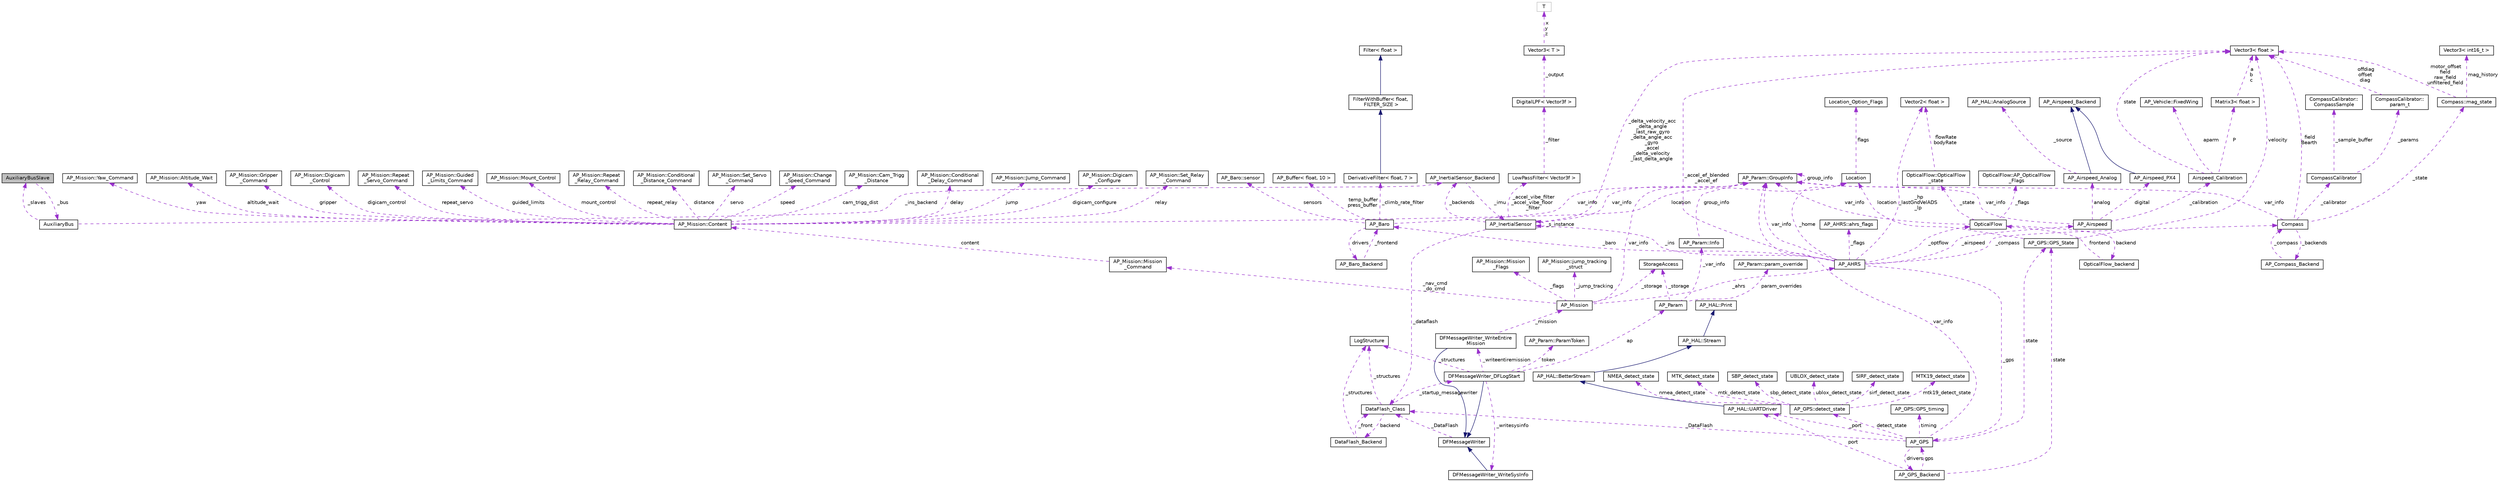 digraph "AuxiliaryBusSlave"
{
 // INTERACTIVE_SVG=YES
  edge [fontname="Helvetica",fontsize="10",labelfontname="Helvetica",labelfontsize="10"];
  node [fontname="Helvetica",fontsize="10",shape=record];
  Node1 [label="AuxiliaryBusSlave",height=0.2,width=0.4,color="black", fillcolor="grey75", style="filled", fontcolor="black"];
  Node2 -> Node1 [dir="back",color="darkorchid3",fontsize="10",style="dashed",label=" _bus" ,fontname="Helvetica"];
  Node2 [label="AuxiliaryBus",height=0.2,width=0.4,color="black", fillcolor="white", style="filled",URL="$classAuxiliaryBus.html"];
  Node3 -> Node2 [dir="back",color="darkorchid3",fontsize="10",style="dashed",label=" _ins_backend" ,fontname="Helvetica"];
  Node3 [label="AP_InertialSensor_Backend",height=0.2,width=0.4,color="black", fillcolor="white", style="filled",URL="$classAP__InertialSensor__Backend.html"];
  Node4 -> Node3 [dir="back",color="darkorchid3",fontsize="10",style="dashed",label=" _imu" ,fontname="Helvetica"];
  Node4 [label="AP_InertialSensor",height=0.2,width=0.4,color="black", fillcolor="white", style="filled",URL="$classAP__InertialSensor.html"];
  Node5 -> Node4 [dir="back",color="darkorchid3",fontsize="10",style="dashed",label=" _accel_vibe_filter\n_accel_vibe_floor\l_filter" ,fontname="Helvetica"];
  Node5 [label="LowPassFilter\< Vector3f \>",height=0.2,width=0.4,color="black", fillcolor="white", style="filled",URL="$classLowPassFilter.html"];
  Node6 -> Node5 [dir="back",color="darkorchid3",fontsize="10",style="dashed",label=" _filter" ,fontname="Helvetica"];
  Node6 [label="DigitalLPF\< Vector3f \>",height=0.2,width=0.4,color="black", fillcolor="white", style="filled",URL="$classDigitalLPF.html"];
  Node7 -> Node6 [dir="back",color="darkorchid3",fontsize="10",style="dashed",label=" _output" ,fontname="Helvetica"];
  Node7 [label="Vector3\< T \>",height=0.2,width=0.4,color="black", fillcolor="white", style="filled",URL="$classVector3.html"];
  Node8 -> Node7 [dir="back",color="darkorchid3",fontsize="10",style="dashed",label=" x\ny\nz" ,fontname="Helvetica"];
  Node8 [label="T",height=0.2,width=0.4,color="grey75", fillcolor="white", style="filled"];
  Node3 -> Node4 [dir="back",color="darkorchid3",fontsize="10",style="dashed",label=" _backends" ,fontname="Helvetica"];
  Node9 -> Node4 [dir="back",color="darkorchid3",fontsize="10",style="dashed",label=" _dataflash" ,fontname="Helvetica"];
  Node9 [label="DataFlash_Class",height=0.2,width=0.4,color="black", fillcolor="white", style="filled",URL="$classDataFlash__Class.html"];
  Node10 -> Node9 [dir="back",color="darkorchid3",fontsize="10",style="dashed",label=" _structures" ,fontname="Helvetica"];
  Node10 [label="LogStructure",height=0.2,width=0.4,color="black", fillcolor="white", style="filled",URL="$structLogStructure.html"];
  Node11 -> Node9 [dir="back",color="darkorchid3",fontsize="10",style="dashed",label=" backend" ,fontname="Helvetica"];
  Node11 [label="DataFlash_Backend",height=0.2,width=0.4,color="black", fillcolor="white", style="filled",URL="$classDataFlash__Backend.html"];
  Node10 -> Node11 [dir="back",color="darkorchid3",fontsize="10",style="dashed",label=" _structures" ,fontname="Helvetica"];
  Node9 -> Node11 [dir="back",color="darkorchid3",fontsize="10",style="dashed",label=" _front" ,fontname="Helvetica"];
  Node12 -> Node9 [dir="back",color="darkorchid3",fontsize="10",style="dashed",label=" _startup_messagewriter" ,fontname="Helvetica"];
  Node12 [label="DFMessageWriter_DFLogStart",height=0.2,width=0.4,color="black", fillcolor="white", style="filled",URL="$classDFMessageWriter__DFLogStart.html"];
  Node13 -> Node12 [dir="back",color="midnightblue",fontsize="10",style="solid",fontname="Helvetica"];
  Node13 [label="DFMessageWriter",height=0.2,width=0.4,color="black", fillcolor="white", style="filled",URL="$classDFMessageWriter.html"];
  Node9 -> Node13 [dir="back",color="darkorchid3",fontsize="10",style="dashed",label=" _DataFlash" ,fontname="Helvetica"];
  Node14 -> Node12 [dir="back",color="darkorchid3",fontsize="10",style="dashed",label=" _writeentiremission" ,fontname="Helvetica"];
  Node14 [label="DFMessageWriter_WriteEntire\lMission",height=0.2,width=0.4,color="black", fillcolor="white", style="filled",URL="$classDFMessageWriter__WriteEntireMission.html"];
  Node13 -> Node14 [dir="back",color="midnightblue",fontsize="10",style="solid",fontname="Helvetica"];
  Node15 -> Node14 [dir="back",color="darkorchid3",fontsize="10",style="dashed",label=" _mission" ,fontname="Helvetica"];
  Node15 [label="AP_Mission",height=0.2,width=0.4,color="black", fillcolor="white", style="filled",URL="$classAP__Mission.html",tooltip="Object managing Mission. "];
  Node16 -> Node15 [dir="back",color="darkorchid3",fontsize="10",style="dashed",label=" _storage" ,fontname="Helvetica"];
  Node16 [label="StorageAccess",height=0.2,width=0.4,color="black", fillcolor="white", style="filled",URL="$classStorageAccess.html"];
  Node17 -> Node15 [dir="back",color="darkorchid3",fontsize="10",style="dashed",label=" _nav_cmd\n_do_cmd" ,fontname="Helvetica"];
  Node17 [label="AP_Mission::Mission\l_Command",height=0.2,width=0.4,color="black", fillcolor="white", style="filled",URL="$structAP__Mission_1_1Mission__Command.html"];
  Node18 -> Node17 [dir="back",color="darkorchid3",fontsize="10",style="dashed",label=" content" ,fontname="Helvetica"];
  Node18 [label="AP_Mission::Content",height=0.2,width=0.4,color="black", fillcolor="white", style="filled",URL="$unionAP__Mission_1_1Content.html"];
  Node19 -> Node18 [dir="back",color="darkorchid3",fontsize="10",style="dashed",label=" guided_limits" ,fontname="Helvetica"];
  Node19 [label="AP_Mission::Guided\l_Limits_Command",height=0.2,width=0.4,color="black", fillcolor="white", style="filled",URL="$structAP__Mission_1_1Guided__Limits__Command.html"];
  Node20 -> Node18 [dir="back",color="darkorchid3",fontsize="10",style="dashed",label=" mount_control" ,fontname="Helvetica"];
  Node20 [label="AP_Mission::Mount_Control",height=0.2,width=0.4,color="black", fillcolor="white", style="filled",URL="$structAP__Mission_1_1Mount__Control.html"];
  Node21 -> Node18 [dir="back",color="darkorchid3",fontsize="10",style="dashed",label=" repeat_relay" ,fontname="Helvetica"];
  Node21 [label="AP_Mission::Repeat\l_Relay_Command",height=0.2,width=0.4,color="black", fillcolor="white", style="filled",URL="$structAP__Mission_1_1Repeat__Relay__Command.html"];
  Node22 -> Node18 [dir="back",color="darkorchid3",fontsize="10",style="dashed",label=" distance" ,fontname="Helvetica"];
  Node22 [label="AP_Mission::Conditional\l_Distance_Command",height=0.2,width=0.4,color="black", fillcolor="white", style="filled",URL="$structAP__Mission_1_1Conditional__Distance__Command.html"];
  Node23 -> Node18 [dir="back",color="darkorchid3",fontsize="10",style="dashed",label=" servo" ,fontname="Helvetica"];
  Node23 [label="AP_Mission::Set_Servo\l_Command",height=0.2,width=0.4,color="black", fillcolor="white", style="filled",URL="$structAP__Mission_1_1Set__Servo__Command.html"];
  Node24 -> Node18 [dir="back",color="darkorchid3",fontsize="10",style="dashed",label=" speed" ,fontname="Helvetica"];
  Node24 [label="AP_Mission::Change\l_Speed_Command",height=0.2,width=0.4,color="black", fillcolor="white", style="filled",URL="$structAP__Mission_1_1Change__Speed__Command.html"];
  Node25 -> Node18 [dir="back",color="darkorchid3",fontsize="10",style="dashed",label=" cam_trigg_dist" ,fontname="Helvetica"];
  Node25 [label="AP_Mission::Cam_Trigg\l_Distance",height=0.2,width=0.4,color="black", fillcolor="white", style="filled",URL="$structAP__Mission_1_1Cam__Trigg__Distance.html"];
  Node26 -> Node18 [dir="back",color="darkorchid3",fontsize="10",style="dashed",label=" delay" ,fontname="Helvetica"];
  Node26 [label="AP_Mission::Conditional\l_Delay_Command",height=0.2,width=0.4,color="black", fillcolor="white", style="filled",URL="$structAP__Mission_1_1Conditional__Delay__Command.html"];
  Node27 -> Node18 [dir="back",color="darkorchid3",fontsize="10",style="dashed",label=" jump" ,fontname="Helvetica"];
  Node27 [label="AP_Mission::Jump_Command",height=0.2,width=0.4,color="black", fillcolor="white", style="filled",URL="$structAP__Mission_1_1Jump__Command.html"];
  Node28 -> Node18 [dir="back",color="darkorchid3",fontsize="10",style="dashed",label=" location" ,fontname="Helvetica"];
  Node28 [label="Location",height=0.2,width=0.4,color="black", fillcolor="white", style="filled",URL="$structLocation.html"];
  Node29 -> Node28 [dir="back",color="darkorchid3",fontsize="10",style="dashed",label=" flags" ,fontname="Helvetica"];
  Node29 [label="Location_Option_Flags",height=0.2,width=0.4,color="black", fillcolor="white", style="filled",URL="$structLocation__Option__Flags.html"];
  Node30 -> Node18 [dir="back",color="darkorchid3",fontsize="10",style="dashed",label=" digicam_configure" ,fontname="Helvetica"];
  Node30 [label="AP_Mission::Digicam\l_Configure",height=0.2,width=0.4,color="black", fillcolor="white", style="filled",URL="$structAP__Mission_1_1Digicam__Configure.html"];
  Node31 -> Node18 [dir="back",color="darkorchid3",fontsize="10",style="dashed",label=" relay" ,fontname="Helvetica"];
  Node31 [label="AP_Mission::Set_Relay\l_Command",height=0.2,width=0.4,color="black", fillcolor="white", style="filled",URL="$structAP__Mission_1_1Set__Relay__Command.html"];
  Node32 -> Node18 [dir="back",color="darkorchid3",fontsize="10",style="dashed",label=" yaw" ,fontname="Helvetica"];
  Node32 [label="AP_Mission::Yaw_Command",height=0.2,width=0.4,color="black", fillcolor="white", style="filled",URL="$structAP__Mission_1_1Yaw__Command.html"];
  Node33 -> Node18 [dir="back",color="darkorchid3",fontsize="10",style="dashed",label=" altitude_wait" ,fontname="Helvetica"];
  Node33 [label="AP_Mission::Altitude_Wait",height=0.2,width=0.4,color="black", fillcolor="white", style="filled",URL="$structAP__Mission_1_1Altitude__Wait.html"];
  Node34 -> Node18 [dir="back",color="darkorchid3",fontsize="10",style="dashed",label=" gripper" ,fontname="Helvetica"];
  Node34 [label="AP_Mission::Gripper\l_Command",height=0.2,width=0.4,color="black", fillcolor="white", style="filled",URL="$structAP__Mission_1_1Gripper__Command.html"];
  Node35 -> Node18 [dir="back",color="darkorchid3",fontsize="10",style="dashed",label=" digicam_control" ,fontname="Helvetica"];
  Node35 [label="AP_Mission::Digicam\l_Control",height=0.2,width=0.4,color="black", fillcolor="white", style="filled",URL="$structAP__Mission_1_1Digicam__Control.html"];
  Node36 -> Node18 [dir="back",color="darkorchid3",fontsize="10",style="dashed",label=" repeat_servo" ,fontname="Helvetica"];
  Node36 [label="AP_Mission::Repeat\l_Servo_Command",height=0.2,width=0.4,color="black", fillcolor="white", style="filled",URL="$structAP__Mission_1_1Repeat__Servo__Command.html"];
  Node37 -> Node15 [dir="back",color="darkorchid3",fontsize="10",style="dashed",label=" var_info" ,fontname="Helvetica"];
  Node37 [label="AP_Param::GroupInfo",height=0.2,width=0.4,color="black", fillcolor="white", style="filled",URL="$structAP__Param_1_1GroupInfo.html"];
  Node37 -> Node37 [dir="back",color="darkorchid3",fontsize="10",style="dashed",label=" group_info" ,fontname="Helvetica"];
  Node38 -> Node15 [dir="back",color="darkorchid3",fontsize="10",style="dashed",label=" _flags" ,fontname="Helvetica"];
  Node38 [label="AP_Mission::Mission\l_Flags",height=0.2,width=0.4,color="black", fillcolor="white", style="filled",URL="$structAP__Mission_1_1Mission__Flags.html"];
  Node39 -> Node15 [dir="back",color="darkorchid3",fontsize="10",style="dashed",label=" _ahrs" ,fontname="Helvetica"];
  Node39 [label="AP_AHRS",height=0.2,width=0.4,color="black", fillcolor="white", style="filled",URL="$classAP__AHRS.html"];
  Node40 -> Node39 [dir="back",color="darkorchid3",fontsize="10",style="dashed",label=" _flags" ,fontname="Helvetica"];
  Node40 [label="AP_AHRS::ahrs_flags",height=0.2,width=0.4,color="black", fillcolor="white", style="filled",URL="$structAP__AHRS_1_1ahrs__flags.html"];
  Node41 -> Node39 [dir="back",color="darkorchid3",fontsize="10",style="dashed",label=" _baro" ,fontname="Helvetica"];
  Node41 [label="AP_Baro",height=0.2,width=0.4,color="black", fillcolor="white", style="filled",URL="$classAP__Baro.html"];
  Node42 -> Node41 [dir="back",color="darkorchid3",fontsize="10",style="dashed",label=" sensors" ,fontname="Helvetica"];
  Node42 [label="AP_Baro::sensor",height=0.2,width=0.4,color="black", fillcolor="white", style="filled",URL="$structAP__Baro_1_1sensor.html"];
  Node43 -> Node41 [dir="back",color="darkorchid3",fontsize="10",style="dashed",label=" temp_buffer\npress_buffer" ,fontname="Helvetica"];
  Node43 [label="AP_Buffer\< float, 10 \>",height=0.2,width=0.4,color="black", fillcolor="white", style="filled",URL="$classAP__Buffer.html"];
  Node44 -> Node41 [dir="back",color="darkorchid3",fontsize="10",style="dashed",label=" _climb_rate_filter" ,fontname="Helvetica"];
  Node44 [label="DerivativeFilter\< float, 7 \>",height=0.2,width=0.4,color="black", fillcolor="white", style="filled",URL="$classDerivativeFilter.html"];
  Node45 -> Node44 [dir="back",color="midnightblue",fontsize="10",style="solid",fontname="Helvetica"];
  Node45 [label="FilterWithBuffer\< float,\l FILTER_SIZE \>",height=0.2,width=0.4,color="black", fillcolor="white", style="filled",URL="$classFilterWithBuffer.html"];
  Node46 -> Node45 [dir="back",color="midnightblue",fontsize="10",style="solid",fontname="Helvetica"];
  Node46 [label="Filter\< float \>",height=0.2,width=0.4,color="black", fillcolor="white", style="filled",URL="$classFilter.html"];
  Node37 -> Node41 [dir="back",color="darkorchid3",fontsize="10",style="dashed",label=" var_info" ,fontname="Helvetica"];
  Node47 -> Node41 [dir="back",color="darkorchid3",fontsize="10",style="dashed",label=" drivers" ,fontname="Helvetica"];
  Node47 [label="AP_Baro_Backend",height=0.2,width=0.4,color="black", fillcolor="white", style="filled",URL="$classAP__Baro__Backend.html",tooltip="-*- tab-width: 4; Mode: C++; c-basic-offset: 4; indent-tabs-mode: nil -*- "];
  Node41 -> Node47 [dir="back",color="darkorchid3",fontsize="10",style="dashed",label=" _frontend" ,fontname="Helvetica"];
  Node48 -> Node39 [dir="back",color="darkorchid3",fontsize="10",style="dashed",label=" _optflow" ,fontname="Helvetica"];
  Node48 [label="OpticalFlow",height=0.2,width=0.4,color="black", fillcolor="white", style="filled",URL="$classOpticalFlow.html"];
  Node37 -> Node48 [dir="back",color="darkorchid3",fontsize="10",style="dashed",label=" var_info" ,fontname="Helvetica"];
  Node49 -> Node48 [dir="back",color="darkorchid3",fontsize="10",style="dashed",label=" _state" ,fontname="Helvetica"];
  Node49 [label="OpticalFlow::OpticalFlow\l_state",height=0.2,width=0.4,color="black", fillcolor="white", style="filled",URL="$structOpticalFlow_1_1OpticalFlow__state.html"];
  Node50 -> Node49 [dir="back",color="darkorchid3",fontsize="10",style="dashed",label=" flowRate\nbodyRate" ,fontname="Helvetica"];
  Node50 [label="Vector2\< float \>",height=0.2,width=0.4,color="black", fillcolor="white", style="filled",URL="$structVector2.html"];
  Node51 -> Node48 [dir="back",color="darkorchid3",fontsize="10",style="dashed",label=" backend" ,fontname="Helvetica"];
  Node51 [label="OpticalFlow_backend",height=0.2,width=0.4,color="black", fillcolor="white", style="filled",URL="$classOpticalFlow__backend.html"];
  Node48 -> Node51 [dir="back",color="darkorchid3",fontsize="10",style="dashed",label=" frontend" ,fontname="Helvetica"];
  Node52 -> Node48 [dir="back",color="darkorchid3",fontsize="10",style="dashed",label=" _flags" ,fontname="Helvetica"];
  Node52 [label="OpticalFlow::AP_OpticalFlow\l_Flags",height=0.2,width=0.4,color="black", fillcolor="white", style="filled",URL="$structOpticalFlow_1_1AP__OpticalFlow__Flags.html"];
  Node37 -> Node39 [dir="back",color="darkorchid3",fontsize="10",style="dashed",label=" var_info" ,fontname="Helvetica"];
  Node53 -> Node39 [dir="back",color="darkorchid3",fontsize="10",style="dashed",label=" _accel_ef_blended\n_accel_ef" ,fontname="Helvetica"];
  Node53 [label="Vector3\< float \>",height=0.2,width=0.4,color="black", fillcolor="white", style="filled",URL="$classVector3.html"];
  Node4 -> Node39 [dir="back",color="darkorchid3",fontsize="10",style="dashed",label=" _ins" ,fontname="Helvetica"];
  Node54 -> Node39 [dir="back",color="darkorchid3",fontsize="10",style="dashed",label=" _airspeed" ,fontname="Helvetica"];
  Node54 [label="AP_Airspeed",height=0.2,width=0.4,color="black", fillcolor="white", style="filled",URL="$classAP__Airspeed.html"];
  Node55 -> Node54 [dir="back",color="darkorchid3",fontsize="10",style="dashed",label=" analog" ,fontname="Helvetica"];
  Node55 [label="AP_Airspeed_Analog",height=0.2,width=0.4,color="black", fillcolor="white", style="filled",URL="$classAP__Airspeed__Analog.html",tooltip="-*- tab-width: 4; Mode: C++; c-basic-offset: 4; indent-tabs-mode: nil -*- "];
  Node56 -> Node55 [dir="back",color="midnightblue",fontsize="10",style="solid",fontname="Helvetica"];
  Node56 [label="AP_Airspeed_Backend",height=0.2,width=0.4,color="black", fillcolor="white", style="filled",URL="$classAP__Airspeed__Backend.html",tooltip="-*- tab-width: 4; Mode: C++; c-basic-offset: 4; indent-tabs-mode: nil -*- "];
  Node57 -> Node55 [dir="back",color="darkorchid3",fontsize="10",style="dashed",label=" _source" ,fontname="Helvetica"];
  Node57 [label="AP_HAL::AnalogSource",height=0.2,width=0.4,color="black", fillcolor="white", style="filled",URL="$classAP__HAL_1_1AnalogSource.html"];
  Node37 -> Node54 [dir="back",color="darkorchid3",fontsize="10",style="dashed",label=" var_info" ,fontname="Helvetica"];
  Node58 -> Node54 [dir="back",color="darkorchid3",fontsize="10",style="dashed",label=" digital" ,fontname="Helvetica"];
  Node58 [label="AP_Airspeed_PX4",height=0.2,width=0.4,color="black", fillcolor="white", style="filled",URL="$classAP__Airspeed__PX4.html",tooltip="-*- tab-width: 4; Mode: C++; c-basic-offset: 4; indent-tabs-mode: nil -*- "];
  Node56 -> Node58 [dir="back",color="midnightblue",fontsize="10",style="solid",fontname="Helvetica"];
  Node59 -> Node54 [dir="back",color="darkorchid3",fontsize="10",style="dashed",label=" _calibration" ,fontname="Helvetica"];
  Node59 [label="Airspeed_Calibration",height=0.2,width=0.4,color="black", fillcolor="white", style="filled",URL="$classAirspeed__Calibration.html",tooltip="-*- tab-width: 4; Mode: C++; c-basic-offset: 4; indent-tabs-mode: nil -*- "];
  Node60 -> Node59 [dir="back",color="darkorchid3",fontsize="10",style="dashed",label=" P" ,fontname="Helvetica"];
  Node60 [label="Matrix3\< float \>",height=0.2,width=0.4,color="black", fillcolor="white", style="filled",URL="$classMatrix3.html"];
  Node53 -> Node60 [dir="back",color="darkorchid3",fontsize="10",style="dashed",label=" a\nb\nc" ,fontname="Helvetica"];
  Node53 -> Node59 [dir="back",color="darkorchid3",fontsize="10",style="dashed",label=" state" ,fontname="Helvetica"];
  Node61 -> Node59 [dir="back",color="darkorchid3",fontsize="10",style="dashed",label=" aparm" ,fontname="Helvetica"];
  Node61 [label="AP_Vehicle::FixedWing",height=0.2,width=0.4,color="black", fillcolor="white", style="filled",URL="$structAP__Vehicle_1_1FixedWing.html"];
  Node50 -> Node39 [dir="back",color="darkorchid3",fontsize="10",style="dashed",label=" _hp\n_lastGndVelADS\n_lp" ,fontname="Helvetica"];
  Node62 -> Node39 [dir="back",color="darkorchid3",fontsize="10",style="dashed",label=" _gps" ,fontname="Helvetica"];
  Node62 [label="AP_GPS",height=0.2,width=0.4,color="black", fillcolor="white", style="filled",URL="$classAP__GPS.html"];
  Node63 -> Node62 [dir="back",color="darkorchid3",fontsize="10",style="dashed",label=" detect_state" ,fontname="Helvetica"];
  Node63 [label="AP_GPS::detect_state",height=0.2,width=0.4,color="black", fillcolor="white", style="filled",URL="$structAP__GPS_1_1detect__state.html"];
  Node64 -> Node63 [dir="back",color="darkorchid3",fontsize="10",style="dashed",label=" sbp_detect_state" ,fontname="Helvetica"];
  Node64 [label="SBP_detect_state",height=0.2,width=0.4,color="black", fillcolor="white", style="filled",URL="$structSBP__detect__state.html"];
  Node65 -> Node63 [dir="back",color="darkorchid3",fontsize="10",style="dashed",label=" ublox_detect_state" ,fontname="Helvetica"];
  Node65 [label="UBLOX_detect_state",height=0.2,width=0.4,color="black", fillcolor="white", style="filled",URL="$structUBLOX__detect__state.html"];
  Node66 -> Node63 [dir="back",color="darkorchid3",fontsize="10",style="dashed",label=" sirf_detect_state" ,fontname="Helvetica"];
  Node66 [label="SIRF_detect_state",height=0.2,width=0.4,color="black", fillcolor="white", style="filled",URL="$structSIRF__detect__state.html"];
  Node67 -> Node63 [dir="back",color="darkorchid3",fontsize="10",style="dashed",label=" mtk19_detect_state" ,fontname="Helvetica"];
  Node67 [label="MTK19_detect_state",height=0.2,width=0.4,color="black", fillcolor="white", style="filled",URL="$structMTK19__detect__state.html"];
  Node68 -> Node63 [dir="back",color="darkorchid3",fontsize="10",style="dashed",label=" nmea_detect_state" ,fontname="Helvetica"];
  Node68 [label="NMEA_detect_state",height=0.2,width=0.4,color="black", fillcolor="white", style="filled",URL="$structNMEA__detect__state.html"];
  Node69 -> Node63 [dir="back",color="darkorchid3",fontsize="10",style="dashed",label=" mtk_detect_state" ,fontname="Helvetica"];
  Node69 [label="MTK_detect_state",height=0.2,width=0.4,color="black", fillcolor="white", style="filled",URL="$structMTK__detect__state.html"];
  Node70 -> Node62 [dir="back",color="darkorchid3",fontsize="10",style="dashed",label=" timing" ,fontname="Helvetica"];
  Node70 [label="AP_GPS::GPS_timing",height=0.2,width=0.4,color="black", fillcolor="white", style="filled",URL="$structAP__GPS_1_1GPS__timing.html"];
  Node71 -> Node62 [dir="back",color="darkorchid3",fontsize="10",style="dashed",label=" drivers" ,fontname="Helvetica"];
  Node71 [label="AP_GPS_Backend",height=0.2,width=0.4,color="black", fillcolor="white", style="filled",URL="$classAP__GPS__Backend.html"];
  Node72 -> Node71 [dir="back",color="darkorchid3",fontsize="10",style="dashed",label=" port" ,fontname="Helvetica"];
  Node72 [label="AP_HAL::UARTDriver",height=0.2,width=0.4,color="black", fillcolor="white", style="filled",URL="$classAP__HAL_1_1UARTDriver.html"];
  Node73 -> Node72 [dir="back",color="midnightblue",fontsize="10",style="solid",fontname="Helvetica"];
  Node73 [label="AP_HAL::BetterStream",height=0.2,width=0.4,color="black", fillcolor="white", style="filled",URL="$classAP__HAL_1_1BetterStream.html"];
  Node74 -> Node73 [dir="back",color="midnightblue",fontsize="10",style="solid",fontname="Helvetica"];
  Node74 [label="AP_HAL::Stream",height=0.2,width=0.4,color="black", fillcolor="white", style="filled",URL="$classAP__HAL_1_1Stream.html"];
  Node75 -> Node74 [dir="back",color="midnightblue",fontsize="10",style="solid",fontname="Helvetica"];
  Node75 [label="AP_HAL::Print",height=0.2,width=0.4,color="black", fillcolor="white", style="filled",URL="$classAP__HAL_1_1Print.html"];
  Node62 -> Node71 [dir="back",color="darkorchid3",fontsize="10",style="dashed",label=" gps" ,fontname="Helvetica"];
  Node76 -> Node71 [dir="back",color="darkorchid3",fontsize="10",style="dashed",label=" state" ,fontname="Helvetica"];
  Node76 [label="AP_GPS::GPS_State",height=0.2,width=0.4,color="black", fillcolor="white", style="filled",URL="$structAP__GPS_1_1GPS__State.html"];
  Node53 -> Node76 [dir="back",color="darkorchid3",fontsize="10",style="dashed",label=" velocity" ,fontname="Helvetica"];
  Node28 -> Node76 [dir="back",color="darkorchid3",fontsize="10",style="dashed",label=" location" ,fontname="Helvetica"];
  Node9 -> Node62 [dir="back",color="darkorchid3",fontsize="10",style="dashed",label=" _DataFlash" ,fontname="Helvetica"];
  Node72 -> Node62 [dir="back",color="darkorchid3",fontsize="10",style="dashed",label=" _port" ,fontname="Helvetica"];
  Node37 -> Node62 [dir="back",color="darkorchid3",fontsize="10",style="dashed",label=" var_info" ,fontname="Helvetica"];
  Node76 -> Node62 [dir="back",color="darkorchid3",fontsize="10",style="dashed",label=" state" ,fontname="Helvetica"];
  Node28 -> Node39 [dir="back",color="darkorchid3",fontsize="10",style="dashed",label=" _home" ,fontname="Helvetica"];
  Node77 -> Node39 [dir="back",color="darkorchid3",fontsize="10",style="dashed",label=" _compass" ,fontname="Helvetica"];
  Node77 [label="Compass",height=0.2,width=0.4,color="black", fillcolor="white", style="filled",URL="$classCompass.html"];
  Node37 -> Node77 [dir="back",color="darkorchid3",fontsize="10",style="dashed",label=" var_info" ,fontname="Helvetica"];
  Node53 -> Node77 [dir="back",color="darkorchid3",fontsize="10",style="dashed",label=" field\nBearth" ,fontname="Helvetica"];
  Node78 -> Node77 [dir="back",color="darkorchid3",fontsize="10",style="dashed",label=" _calibrator" ,fontname="Helvetica"];
  Node78 [label="CompassCalibrator",height=0.2,width=0.4,color="black", fillcolor="white", style="filled",URL="$classCompassCalibrator.html"];
  Node79 -> Node78 [dir="back",color="darkorchid3",fontsize="10",style="dashed",label=" _params" ,fontname="Helvetica"];
  Node79 [label="CompassCalibrator::\lparam_t",height=0.2,width=0.4,color="black", fillcolor="white", style="filled",URL="$classCompassCalibrator_1_1param__t.html"];
  Node53 -> Node79 [dir="back",color="darkorchid3",fontsize="10",style="dashed",label=" offdiag\noffset\ndiag" ,fontname="Helvetica"];
  Node80 -> Node78 [dir="back",color="darkorchid3",fontsize="10",style="dashed",label=" _sample_buffer" ,fontname="Helvetica"];
  Node80 [label="CompassCalibrator::\lCompassSample",height=0.2,width=0.4,color="black", fillcolor="white", style="filled",URL="$classCompassCalibrator_1_1CompassSample.html"];
  Node81 -> Node77 [dir="back",color="darkorchid3",fontsize="10",style="dashed",label=" _backends" ,fontname="Helvetica"];
  Node81 [label="AP_Compass_Backend",height=0.2,width=0.4,color="black", fillcolor="white", style="filled",URL="$classAP__Compass__Backend.html"];
  Node77 -> Node81 [dir="back",color="darkorchid3",fontsize="10",style="dashed",label=" _compass" ,fontname="Helvetica"];
  Node82 -> Node77 [dir="back",color="darkorchid3",fontsize="10",style="dashed",label=" _state" ,fontname="Helvetica"];
  Node82 [label="Compass::mag_state",height=0.2,width=0.4,color="black", fillcolor="white", style="filled",URL="$structCompass_1_1mag__state.html"];
  Node53 -> Node82 [dir="back",color="darkorchid3",fontsize="10",style="dashed",label=" motor_offset\nfield\nraw_field\nunfiltered_field" ,fontname="Helvetica"];
  Node83 -> Node82 [dir="back",color="darkorchid3",fontsize="10",style="dashed",label=" mag_history" ,fontname="Helvetica"];
  Node83 [label="Vector3\< int16_t \>",height=0.2,width=0.4,color="black", fillcolor="white", style="filled",URL="$classVector3.html"];
  Node84 -> Node15 [dir="back",color="darkorchid3",fontsize="10",style="dashed",label=" _jump_tracking" ,fontname="Helvetica"];
  Node84 [label="AP_Mission::jump_tracking\l_struct",height=0.2,width=0.4,color="black", fillcolor="white", style="filled",URL="$structAP__Mission_1_1jump__tracking__struct.html"];
  Node85 -> Node12 [dir="back",color="darkorchid3",fontsize="10",style="dashed",label=" _writesysinfo" ,fontname="Helvetica"];
  Node85 [label="DFMessageWriter_WriteSysInfo",height=0.2,width=0.4,color="black", fillcolor="white", style="filled",URL="$classDFMessageWriter__WriteSysInfo.html"];
  Node13 -> Node85 [dir="back",color="midnightblue",fontsize="10",style="solid",fontname="Helvetica"];
  Node86 -> Node12 [dir="back",color="darkorchid3",fontsize="10",style="dashed",label=" token" ,fontname="Helvetica"];
  Node86 [label="AP_Param::ParamToken",height=0.2,width=0.4,color="black", fillcolor="white", style="filled",URL="$structAP__Param_1_1ParamToken.html"];
  Node10 -> Node12 [dir="back",color="darkorchid3",fontsize="10",style="dashed",label=" _structures" ,fontname="Helvetica"];
  Node87 -> Node12 [dir="back",color="darkorchid3",fontsize="10",style="dashed",label=" ap" ,fontname="Helvetica"];
  Node87 [label="AP_Param",height=0.2,width=0.4,color="black", fillcolor="white", style="filled",URL="$classAP__Param.html"];
  Node16 -> Node87 [dir="back",color="darkorchid3",fontsize="10",style="dashed",label=" _storage" ,fontname="Helvetica"];
  Node88 -> Node87 [dir="back",color="darkorchid3",fontsize="10",style="dashed",label=" _var_info" ,fontname="Helvetica"];
  Node88 [label="AP_Param::Info",height=0.2,width=0.4,color="black", fillcolor="white", style="filled",URL="$structAP__Param_1_1Info.html"];
  Node37 -> Node88 [dir="back",color="darkorchid3",fontsize="10",style="dashed",label=" group_info" ,fontname="Helvetica"];
  Node89 -> Node87 [dir="back",color="darkorchid3",fontsize="10",style="dashed",label=" param_overrides" ,fontname="Helvetica"];
  Node89 [label="AP_Param::param_override",height=0.2,width=0.4,color="black", fillcolor="white", style="filled",URL="$structAP__Param_1_1param__override.html"];
  Node37 -> Node4 [dir="back",color="darkorchid3",fontsize="10",style="dashed",label=" var_info" ,fontname="Helvetica"];
  Node4 -> Node4 [dir="back",color="darkorchid3",fontsize="10",style="dashed",label=" _s_instance" ,fontname="Helvetica"];
  Node53 -> Node4 [dir="back",color="darkorchid3",fontsize="10",style="dashed",label=" _delta_velocity_acc\n_delta_angle\n_last_raw_gyro\n_delta_angle_acc\n_gyro\n_accel\n_delta_velocity\n_last_delta_angle" ,fontname="Helvetica"];
  Node1 -> Node2 [dir="back",color="darkorchid3",fontsize="10",style="dashed",label=" _slaves" ,fontname="Helvetica"];
}
